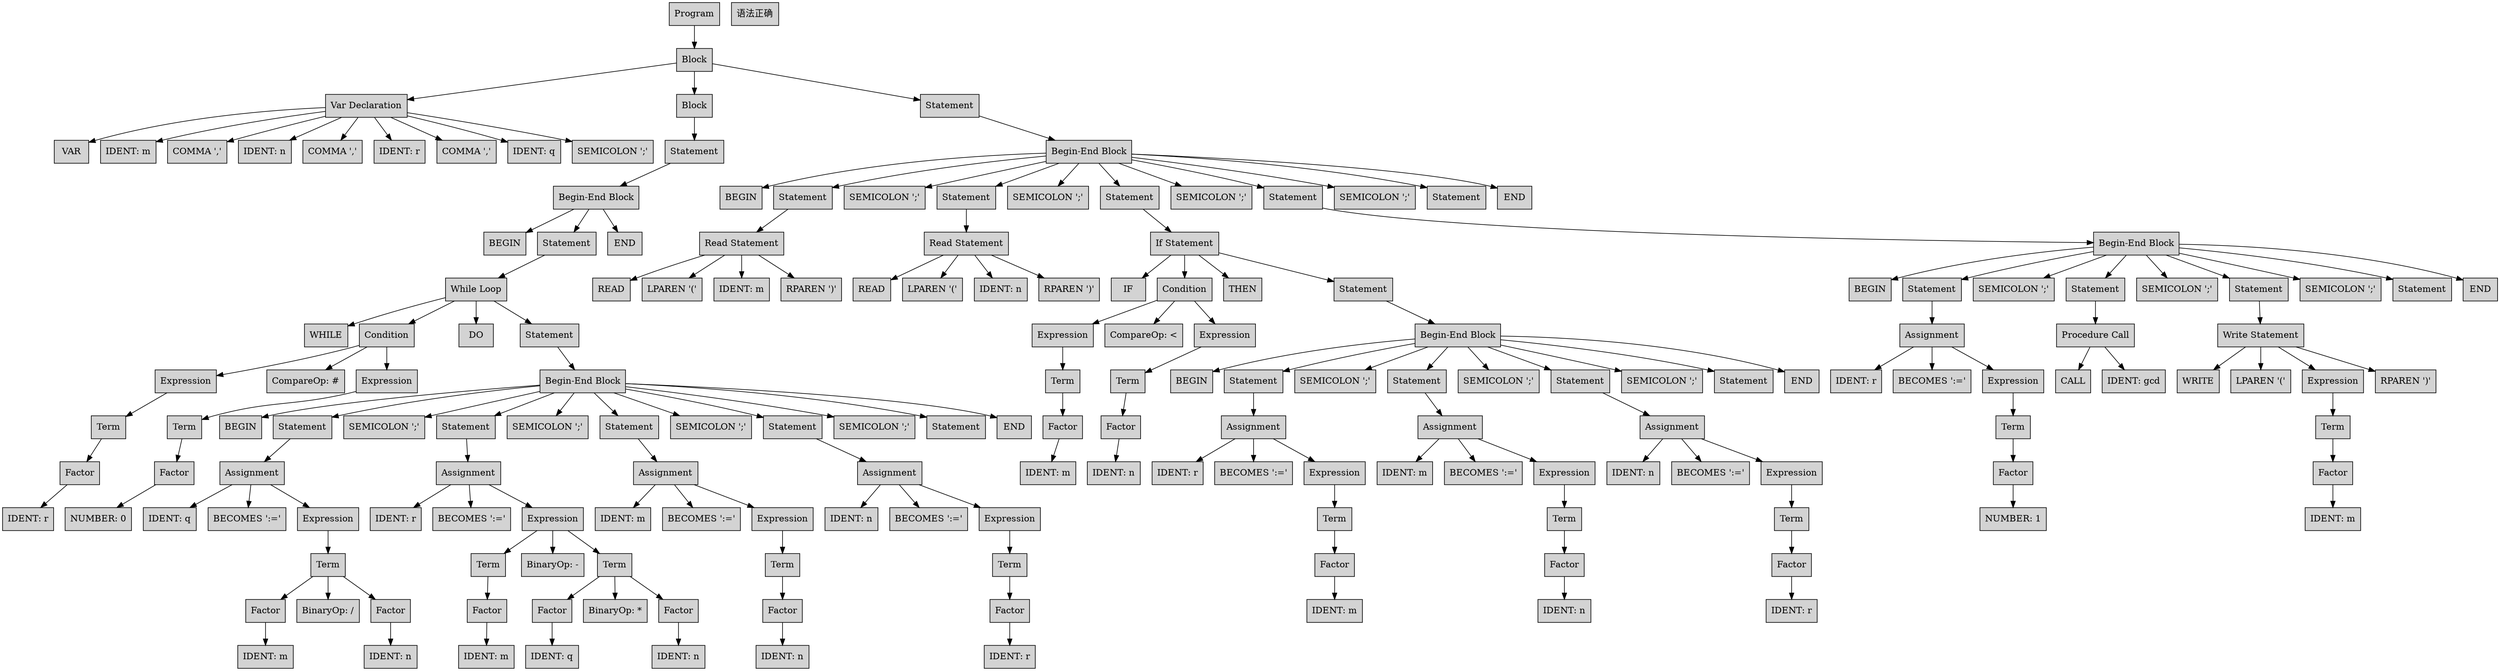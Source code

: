 digraph ParseTree {
  node [shape=box, style=filled, fillcolor=lightgray];
  n0 [label="Program"];
  n1 [label="Block"];
  n0 -> n1;
  n2 [label="Var Declaration"];
  n1 -> n2;
  n3 [label="VAR"];
  n2 -> n3;
  n4 [label="IDENT: m"];
  n2 -> n4;
  n5 [label="COMMA ','"];
  n2 -> n5;
  n6 [label="IDENT: n"];
  n2 -> n6;
  n7 [label="COMMA ','"];
  n2 -> n7;
  n8 [label="IDENT: r"];
  n2 -> n8;
  n9 [label="COMMA ','"];
  n2 -> n9;
  n10 [label="IDENT: q"];
  n2 -> n10;
  n11 [label="SEMICOLON ';'"];
  n2 -> n11;
  n12 [label="Block"];
  n1 -> n12;
  n13 [label="Statement"];
  n12 -> n13;
  n14 [label="Begin-End Block"];
  n13 -> n14;
  n15 [label="BEGIN"];
  n14 -> n15;
  n16 [label="Statement"];
  n14 -> n16;
  n17 [label="While Loop"];
  n16 -> n17;
  n18 [label="WHILE"];
  n17 -> n18;
  n19 [label="Condition"];
  n17 -> n19;
  n20 [label="Expression"];
  n19 -> n20;
  n21 [label="Term"];
  n20 -> n21;
  n22 [label="Factor"];
  n21 -> n22;
  n23 [label="IDENT: r"];
  n22 -> n23;
  n24 [label="CompareOp: #"];
  n19 -> n24;
  n25 [label="Expression"];
  n19 -> n25;
  n26 [label="Term"];
  n25 -> n26;
  n27 [label="Factor"];
  n26 -> n27;
  n28 [label="NUMBER: 0"];
  n27 -> n28;
  n29 [label="DO"];
  n17 -> n29;
  n30 [label="Statement"];
  n17 -> n30;
  n31 [label="Begin-End Block"];
  n30 -> n31;
  n32 [label="BEGIN"];
  n31 -> n32;
  n33 [label="Statement"];
  n31 -> n33;
  n34 [label="Assignment"];
  n33 -> n34;
  n35 [label="IDENT: q"];
  n34 -> n35;
  n36 [label="BECOMES ':='"];
  n34 -> n36;
  n37 [label="Expression"];
  n34 -> n37;
  n38 [label="Term"];
  n37 -> n38;
  n39 [label="Factor"];
  n38 -> n39;
  n40 [label="IDENT: m"];
  n39 -> n40;
  n41 [label="BinaryOp: /"];
  n38 -> n41;
  n42 [label="Factor"];
  n38 -> n42;
  n43 [label="IDENT: n"];
  n42 -> n43;
  n44 [label="SEMICOLON ';'"];
  n31 -> n44;
  n45 [label="Statement"];
  n31 -> n45;
  n46 [label="Assignment"];
  n45 -> n46;
  n47 [label="IDENT: r"];
  n46 -> n47;
  n48 [label="BECOMES ':='"];
  n46 -> n48;
  n49 [label="Expression"];
  n46 -> n49;
  n50 [label="Term"];
  n49 -> n50;
  n51 [label="Factor"];
  n50 -> n51;
  n52 [label="IDENT: m"];
  n51 -> n52;
  n53 [label="BinaryOp: -"];
  n49 -> n53;
  n54 [label="Term"];
  n49 -> n54;
  n55 [label="Factor"];
  n54 -> n55;
  n56 [label="IDENT: q"];
  n55 -> n56;
  n57 [label="BinaryOp: *"];
  n54 -> n57;
  n58 [label="Factor"];
  n54 -> n58;
  n59 [label="IDENT: n"];
  n58 -> n59;
  n60 [label="SEMICOLON ';'"];
  n31 -> n60;
  n61 [label="Statement"];
  n31 -> n61;
  n62 [label="Assignment"];
  n61 -> n62;
  n63 [label="IDENT: m"];
  n62 -> n63;
  n64 [label="BECOMES ':='"];
  n62 -> n64;
  n65 [label="Expression"];
  n62 -> n65;
  n66 [label="Term"];
  n65 -> n66;
  n67 [label="Factor"];
  n66 -> n67;
  n68 [label="IDENT: n"];
  n67 -> n68;
  n69 [label="SEMICOLON ';'"];
  n31 -> n69;
  n70 [label="Statement"];
  n31 -> n70;
  n71 [label="Assignment"];
  n70 -> n71;
  n72 [label="IDENT: n"];
  n71 -> n72;
  n73 [label="BECOMES ':='"];
  n71 -> n73;
  n74 [label="Expression"];
  n71 -> n74;
  n75 [label="Term"];
  n74 -> n75;
  n76 [label="Factor"];
  n75 -> n76;
  n77 [label="IDENT: r"];
  n76 -> n77;
  n78 [label="SEMICOLON ';'"];
  n31 -> n78;
  n79 [label="Statement"];
  n31 -> n79;
  n80 [label="END"];
  n31 -> n80;
  n81 [label="END"];
  n14 -> n81;
  n82 [label="Statement"];
  n1 -> n82;
  n83 [label="Begin-End Block"];
  n82 -> n83;
  n84 [label="BEGIN"];
  n83 -> n84;
  n85 [label="Statement"];
  n83 -> n85;
  n86 [label="Read Statement"];
  n85 -> n86;
  n87 [label="READ"];
  n86 -> n87;
  n88 [label="LPAREN '('"];
  n86 -> n88;
  n89 [label="IDENT: m"];
  n86 -> n89;
  n90 [label="RPAREN ')'"];
  n86 -> n90;
  n91 [label="SEMICOLON ';'"];
  n83 -> n91;
  n92 [label="Statement"];
  n83 -> n92;
  n93 [label="Read Statement"];
  n92 -> n93;
  n94 [label="READ"];
  n93 -> n94;
  n95 [label="LPAREN '('"];
  n93 -> n95;
  n96 [label="IDENT: n"];
  n93 -> n96;
  n97 [label="RPAREN ')'"];
  n93 -> n97;
  n98 [label="SEMICOLON ';'"];
  n83 -> n98;
  n99 [label="Statement"];
  n83 -> n99;
  n100 [label="If Statement"];
  n99 -> n100;
  n101 [label="IF"];
  n100 -> n101;
  n102 [label="Condition"];
  n100 -> n102;
  n103 [label="Expression"];
  n102 -> n103;
  n104 [label="Term"];
  n103 -> n104;
  n105 [label="Factor"];
  n104 -> n105;
  n106 [label="IDENT: m"];
  n105 -> n106;
  n107 [label="CompareOp: <"];
  n102 -> n107;
  n108 [label="Expression"];
  n102 -> n108;
  n109 [label="Term"];
  n108 -> n109;
  n110 [label="Factor"];
  n109 -> n110;
  n111 [label="IDENT: n"];
  n110 -> n111;
  n112 [label="THEN"];
  n100 -> n112;
  n113 [label="Statement"];
  n100 -> n113;
  n114 [label="Begin-End Block"];
  n113 -> n114;
  n115 [label="BEGIN"];
  n114 -> n115;
  n116 [label="Statement"];
  n114 -> n116;
  n117 [label="Assignment"];
  n116 -> n117;
  n118 [label="IDENT: r"];
  n117 -> n118;
  n119 [label="BECOMES ':='"];
  n117 -> n119;
  n120 [label="Expression"];
  n117 -> n120;
  n121 [label="Term"];
  n120 -> n121;
  n122 [label="Factor"];
  n121 -> n122;
  n123 [label="IDENT: m"];
  n122 -> n123;
  n124 [label="SEMICOLON ';'"];
  n114 -> n124;
  n125 [label="Statement"];
  n114 -> n125;
  n126 [label="Assignment"];
  n125 -> n126;
  n127 [label="IDENT: m"];
  n126 -> n127;
  n128 [label="BECOMES ':='"];
  n126 -> n128;
  n129 [label="Expression"];
  n126 -> n129;
  n130 [label="Term"];
  n129 -> n130;
  n131 [label="Factor"];
  n130 -> n131;
  n132 [label="IDENT: n"];
  n131 -> n132;
  n133 [label="SEMICOLON ';'"];
  n114 -> n133;
  n134 [label="Statement"];
  n114 -> n134;
  n135 [label="Assignment"];
  n134 -> n135;
  n136 [label="IDENT: n"];
  n135 -> n136;
  n137 [label="BECOMES ':='"];
  n135 -> n137;
  n138 [label="Expression"];
  n135 -> n138;
  n139 [label="Term"];
  n138 -> n139;
  n140 [label="Factor"];
  n139 -> n140;
  n141 [label="IDENT: r"];
  n140 -> n141;
  n142 [label="SEMICOLON ';'"];
  n114 -> n142;
  n143 [label="Statement"];
  n114 -> n143;
  n144 [label="END"];
  n114 -> n144;
  n145 [label="SEMICOLON ';'"];
  n83 -> n145;
  n146 [label="Statement"];
  n83 -> n146;
  n147 [label="Begin-End Block"];
  n146 -> n147;
  n148 [label="BEGIN"];
  n147 -> n148;
  n149 [label="Statement"];
  n147 -> n149;
  n150 [label="Assignment"];
  n149 -> n150;
  n151 [label="IDENT: r"];
  n150 -> n151;
  n152 [label="BECOMES ':='"];
  n150 -> n152;
  n153 [label="Expression"];
  n150 -> n153;
  n154 [label="Term"];
  n153 -> n154;
  n155 [label="Factor"];
  n154 -> n155;
  n156 [label="NUMBER: 1"];
  n155 -> n156;
  n157 [label="SEMICOLON ';'"];
  n147 -> n157;
  n158 [label="Statement"];
  n147 -> n158;
  n159 [label="Procedure Call"];
  n158 -> n159;
  n160 [label="CALL"];
  n159 -> n160;
  n161 [label="IDENT: gcd"];
  n159 -> n161;
  n162 [label="SEMICOLON ';'"];
  n147 -> n162;
  n163 [label="Statement"];
  n147 -> n163;
  n164 [label="Write Statement"];
  n163 -> n164;
  n165 [label="WRITE"];
  n164 -> n165;
  n166 [label="LPAREN '('"];
  n164 -> n166;
  n167 [label="Expression"];
  n164 -> n167;
  n168 [label="Term"];
  n167 -> n168;
  n169 [label="Factor"];
  n168 -> n169;
  n170 [label="IDENT: m"];
  n169 -> n170;
  n171 [label="RPAREN ')'"];
  n164 -> n171;
  n172 [label="SEMICOLON ';'"];
  n147 -> n172;
  n173 [label="Statement"];
  n147 -> n173;
  n174 [label="END"];
  n147 -> n174;
  n175 [label="SEMICOLON ';'"];
  n83 -> n175;
  n176 [label="Statement"];
  n83 -> n176;
  n177 [label="END"];
  n83 -> n177;
  n178 [label="语法正确"];
}